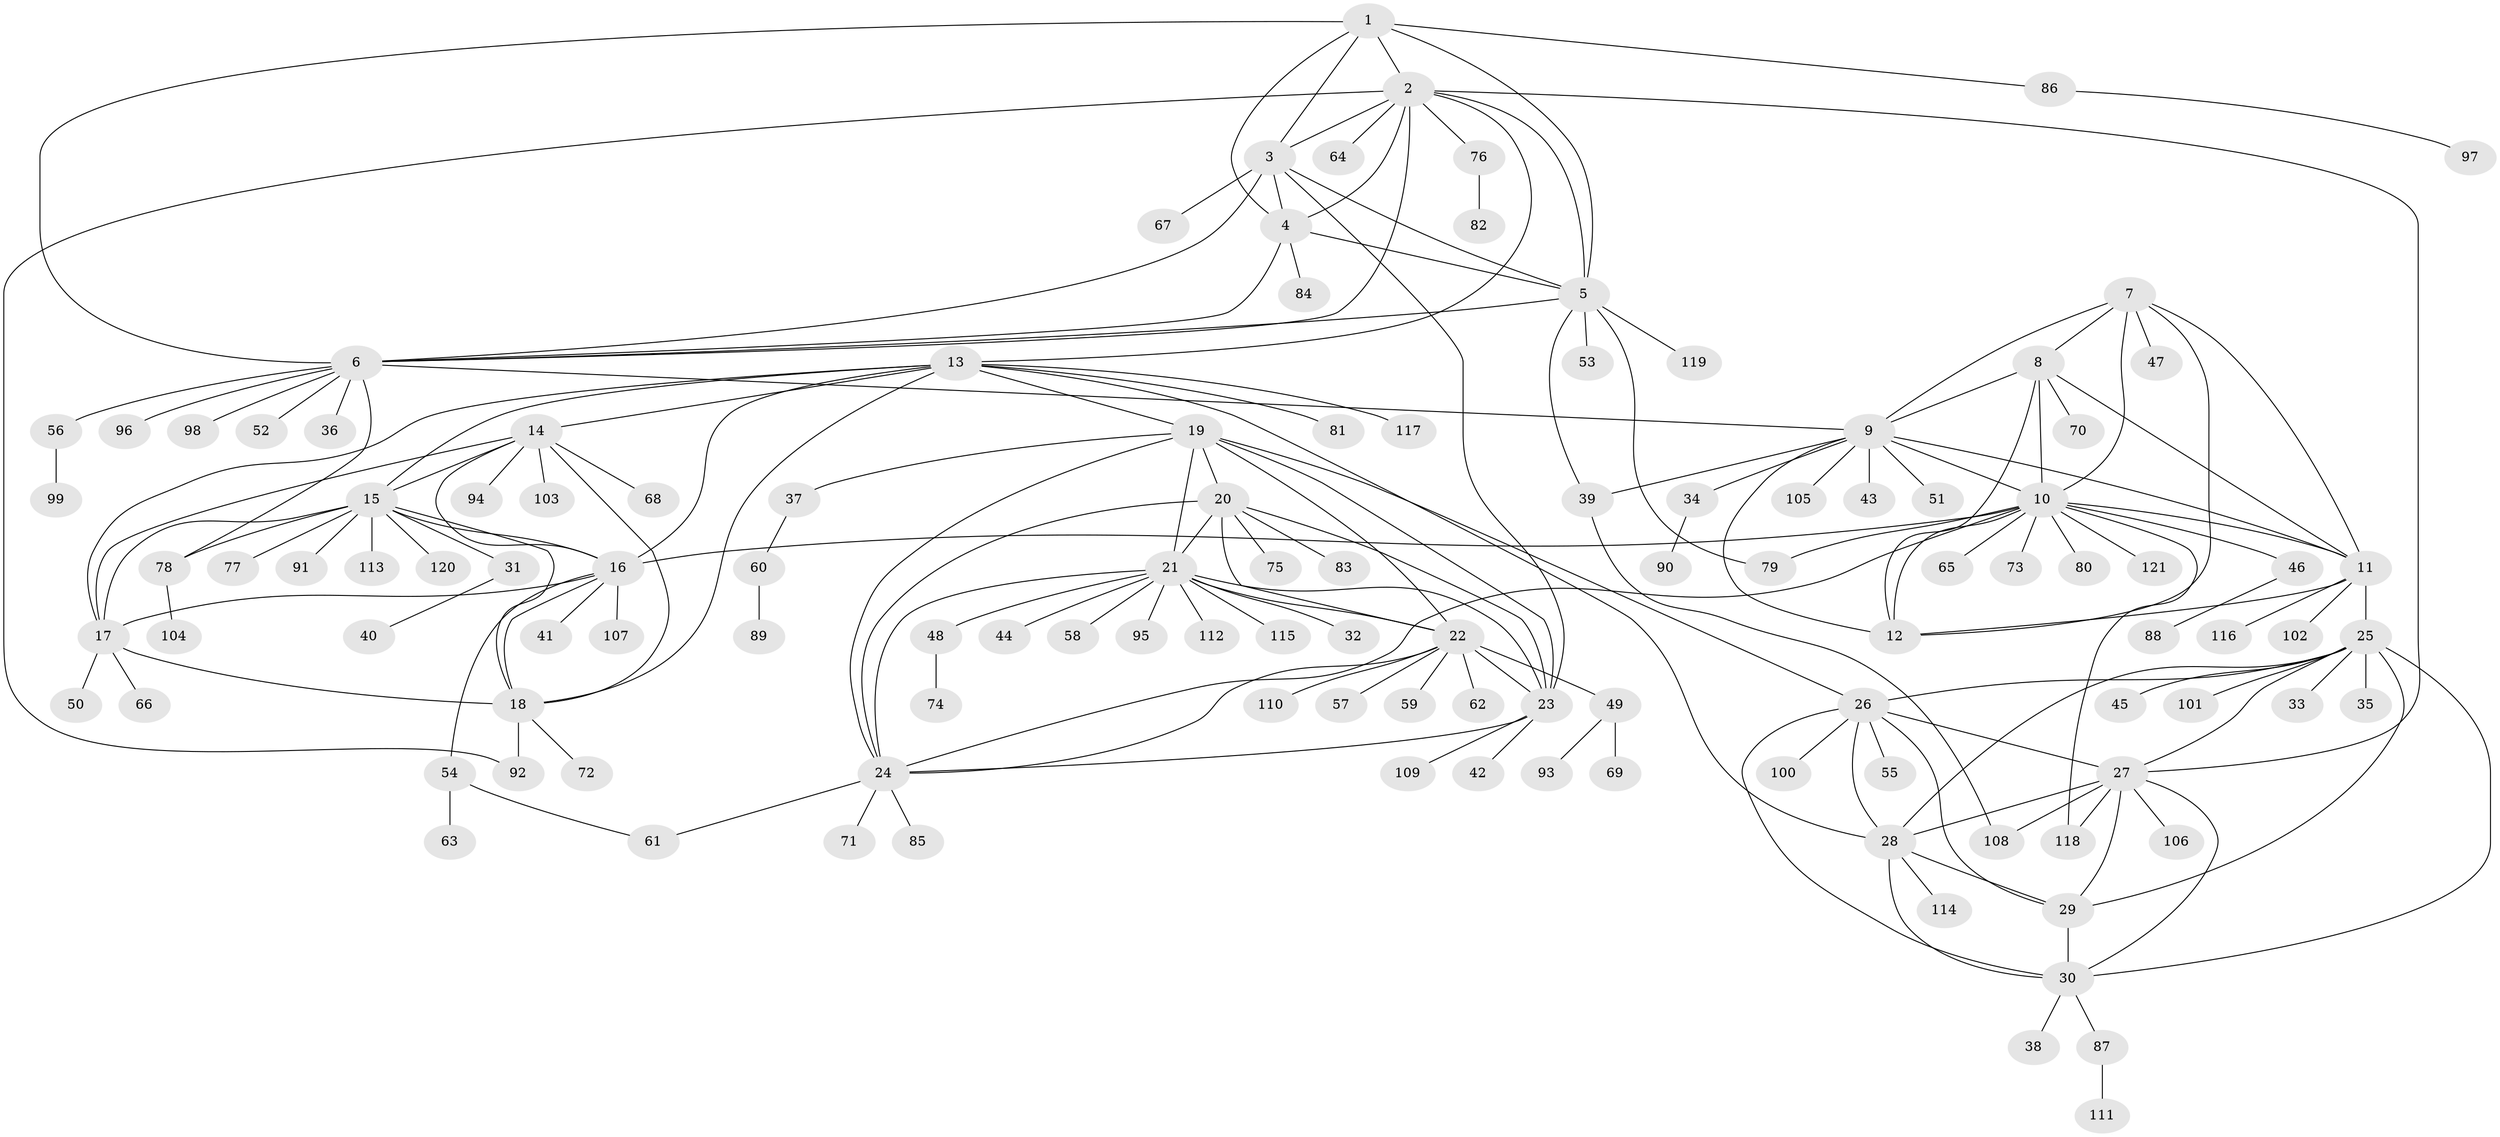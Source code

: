 // coarse degree distribution, {4: 0.023809523809523808, 8: 0.011904761904761904, 5: 0.023809523809523808, 12: 0.011904761904761904, 9: 0.023809523809523808, 6: 0.023809523809523808, 7: 0.011904761904761904, 11: 0.011904761904761904, 13: 0.03571428571428571, 1: 0.7619047619047619, 2: 0.047619047619047616, 3: 0.011904761904761904}
// Generated by graph-tools (version 1.1) at 2025/57/03/04/25 21:57:25]
// undirected, 121 vertices, 183 edges
graph export_dot {
graph [start="1"]
  node [color=gray90,style=filled];
  1;
  2;
  3;
  4;
  5;
  6;
  7;
  8;
  9;
  10;
  11;
  12;
  13;
  14;
  15;
  16;
  17;
  18;
  19;
  20;
  21;
  22;
  23;
  24;
  25;
  26;
  27;
  28;
  29;
  30;
  31;
  32;
  33;
  34;
  35;
  36;
  37;
  38;
  39;
  40;
  41;
  42;
  43;
  44;
  45;
  46;
  47;
  48;
  49;
  50;
  51;
  52;
  53;
  54;
  55;
  56;
  57;
  58;
  59;
  60;
  61;
  62;
  63;
  64;
  65;
  66;
  67;
  68;
  69;
  70;
  71;
  72;
  73;
  74;
  75;
  76;
  77;
  78;
  79;
  80;
  81;
  82;
  83;
  84;
  85;
  86;
  87;
  88;
  89;
  90;
  91;
  92;
  93;
  94;
  95;
  96;
  97;
  98;
  99;
  100;
  101;
  102;
  103;
  104;
  105;
  106;
  107;
  108;
  109;
  110;
  111;
  112;
  113;
  114;
  115;
  116;
  117;
  118;
  119;
  120;
  121;
  1 -- 2;
  1 -- 3;
  1 -- 4;
  1 -- 5;
  1 -- 6;
  1 -- 86;
  2 -- 3;
  2 -- 4;
  2 -- 5;
  2 -- 6;
  2 -- 13;
  2 -- 27;
  2 -- 64;
  2 -- 76;
  2 -- 92;
  3 -- 4;
  3 -- 5;
  3 -- 6;
  3 -- 23;
  3 -- 67;
  4 -- 5;
  4 -- 6;
  4 -- 84;
  5 -- 6;
  5 -- 39;
  5 -- 53;
  5 -- 79;
  5 -- 119;
  6 -- 9;
  6 -- 36;
  6 -- 52;
  6 -- 56;
  6 -- 78;
  6 -- 96;
  6 -- 98;
  7 -- 8;
  7 -- 9;
  7 -- 10;
  7 -- 11;
  7 -- 12;
  7 -- 47;
  8 -- 9;
  8 -- 10;
  8 -- 11;
  8 -- 12;
  8 -- 70;
  9 -- 10;
  9 -- 11;
  9 -- 12;
  9 -- 34;
  9 -- 39;
  9 -- 43;
  9 -- 51;
  9 -- 105;
  10 -- 11;
  10 -- 12;
  10 -- 16;
  10 -- 24;
  10 -- 46;
  10 -- 65;
  10 -- 73;
  10 -- 79;
  10 -- 80;
  10 -- 118;
  10 -- 121;
  11 -- 12;
  11 -- 25;
  11 -- 102;
  11 -- 116;
  13 -- 14;
  13 -- 15;
  13 -- 16;
  13 -- 17;
  13 -- 18;
  13 -- 19;
  13 -- 28;
  13 -- 81;
  13 -- 117;
  14 -- 15;
  14 -- 16;
  14 -- 17;
  14 -- 18;
  14 -- 68;
  14 -- 94;
  14 -- 103;
  15 -- 16;
  15 -- 17;
  15 -- 18;
  15 -- 31;
  15 -- 77;
  15 -- 78;
  15 -- 91;
  15 -- 113;
  15 -- 120;
  16 -- 17;
  16 -- 18;
  16 -- 41;
  16 -- 54;
  16 -- 107;
  17 -- 18;
  17 -- 50;
  17 -- 66;
  18 -- 72;
  18 -- 92;
  19 -- 20;
  19 -- 21;
  19 -- 22;
  19 -- 23;
  19 -- 24;
  19 -- 26;
  19 -- 37;
  20 -- 21;
  20 -- 22;
  20 -- 23;
  20 -- 24;
  20 -- 75;
  20 -- 83;
  21 -- 22;
  21 -- 23;
  21 -- 24;
  21 -- 32;
  21 -- 44;
  21 -- 48;
  21 -- 58;
  21 -- 95;
  21 -- 112;
  21 -- 115;
  22 -- 23;
  22 -- 24;
  22 -- 49;
  22 -- 57;
  22 -- 59;
  22 -- 62;
  22 -- 110;
  23 -- 24;
  23 -- 42;
  23 -- 109;
  24 -- 61;
  24 -- 71;
  24 -- 85;
  25 -- 26;
  25 -- 27;
  25 -- 28;
  25 -- 29;
  25 -- 30;
  25 -- 33;
  25 -- 35;
  25 -- 45;
  25 -- 101;
  26 -- 27;
  26 -- 28;
  26 -- 29;
  26 -- 30;
  26 -- 55;
  26 -- 100;
  27 -- 28;
  27 -- 29;
  27 -- 30;
  27 -- 106;
  27 -- 108;
  27 -- 118;
  28 -- 29;
  28 -- 30;
  28 -- 114;
  29 -- 30;
  30 -- 38;
  30 -- 87;
  31 -- 40;
  34 -- 90;
  37 -- 60;
  39 -- 108;
  46 -- 88;
  48 -- 74;
  49 -- 69;
  49 -- 93;
  54 -- 61;
  54 -- 63;
  56 -- 99;
  60 -- 89;
  76 -- 82;
  78 -- 104;
  86 -- 97;
  87 -- 111;
}

